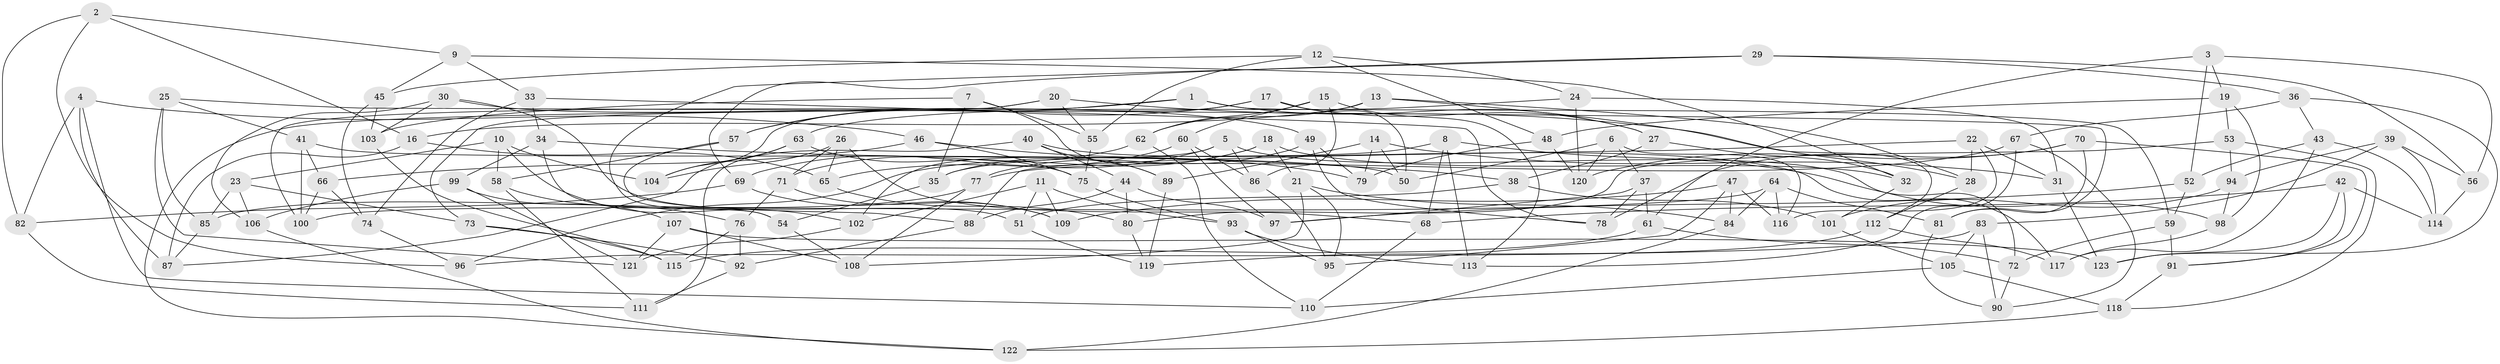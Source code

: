 // Generated by graph-tools (version 1.1) at 2025/50/03/09/25 03:50:56]
// undirected, 123 vertices, 246 edges
graph export_dot {
graph [start="1"]
  node [color=gray90,style=filled];
  1;
  2;
  3;
  4;
  5;
  6;
  7;
  8;
  9;
  10;
  11;
  12;
  13;
  14;
  15;
  16;
  17;
  18;
  19;
  20;
  21;
  22;
  23;
  24;
  25;
  26;
  27;
  28;
  29;
  30;
  31;
  32;
  33;
  34;
  35;
  36;
  37;
  38;
  39;
  40;
  41;
  42;
  43;
  44;
  45;
  46;
  47;
  48;
  49;
  50;
  51;
  52;
  53;
  54;
  55;
  56;
  57;
  58;
  59;
  60;
  61;
  62;
  63;
  64;
  65;
  66;
  67;
  68;
  69;
  70;
  71;
  72;
  73;
  74;
  75;
  76;
  77;
  78;
  79;
  80;
  81;
  82;
  83;
  84;
  85;
  86;
  87;
  88;
  89;
  90;
  91;
  92;
  93;
  94;
  95;
  96;
  97;
  98;
  99;
  100;
  101;
  102;
  103;
  104;
  105;
  106;
  107;
  108;
  109;
  110;
  111;
  112;
  113;
  114;
  115;
  116;
  117;
  118;
  119;
  120;
  121;
  122;
  123;
  1 -- 122;
  1 -- 27;
  1 -- 57;
  1 -- 59;
  2 -- 16;
  2 -- 82;
  2 -- 9;
  2 -- 96;
  3 -- 61;
  3 -- 56;
  3 -- 19;
  3 -- 52;
  4 -- 110;
  4 -- 87;
  4 -- 46;
  4 -- 82;
  5 -- 65;
  5 -- 98;
  5 -- 86;
  5 -- 102;
  6 -- 50;
  6 -- 37;
  6 -- 116;
  6 -- 120;
  7 -- 89;
  7 -- 35;
  7 -- 55;
  7 -- 103;
  8 -- 72;
  8 -- 35;
  8 -- 113;
  8 -- 68;
  9 -- 32;
  9 -- 45;
  9 -- 33;
  10 -- 23;
  10 -- 58;
  10 -- 102;
  10 -- 104;
  11 -- 93;
  11 -- 51;
  11 -- 109;
  11 -- 102;
  12 -- 48;
  12 -- 24;
  12 -- 55;
  12 -- 45;
  13 -- 28;
  13 -- 16;
  13 -- 112;
  13 -- 62;
  14 -- 50;
  14 -- 79;
  14 -- 89;
  14 -- 31;
  15 -- 62;
  15 -- 86;
  15 -- 113;
  15 -- 60;
  16 -- 65;
  16 -- 87;
  17 -- 50;
  17 -- 57;
  17 -- 104;
  17 -- 27;
  18 -- 21;
  18 -- 96;
  18 -- 32;
  18 -- 35;
  19 -- 53;
  19 -- 48;
  19 -- 98;
  20 -- 28;
  20 -- 55;
  20 -- 100;
  20 -- 73;
  21 -- 95;
  21 -- 84;
  21 -- 108;
  22 -- 116;
  22 -- 31;
  22 -- 28;
  22 -- 88;
  23 -- 106;
  23 -- 85;
  23 -- 73;
  24 -- 31;
  24 -- 63;
  24 -- 120;
  25 -- 85;
  25 -- 41;
  25 -- 121;
  25 -- 81;
  26 -- 71;
  26 -- 65;
  26 -- 104;
  26 -- 68;
  27 -- 38;
  27 -- 32;
  28 -- 112;
  29 -- 36;
  29 -- 69;
  29 -- 56;
  29 -- 54;
  30 -- 51;
  30 -- 106;
  30 -- 103;
  30 -- 49;
  31 -- 123;
  32 -- 101;
  33 -- 34;
  33 -- 74;
  33 -- 78;
  34 -- 54;
  34 -- 99;
  34 -- 38;
  35 -- 54;
  36 -- 67;
  36 -- 43;
  36 -- 123;
  37 -- 97;
  37 -- 78;
  37 -- 61;
  38 -- 101;
  38 -- 51;
  39 -- 94;
  39 -- 56;
  39 -- 114;
  39 -- 83;
  40 -- 44;
  40 -- 111;
  40 -- 89;
  40 -- 117;
  41 -- 100;
  41 -- 66;
  41 -- 50;
  42 -- 123;
  42 -- 91;
  42 -- 68;
  42 -- 114;
  43 -- 114;
  43 -- 52;
  43 -- 117;
  44 -- 80;
  44 -- 88;
  44 -- 97;
  45 -- 103;
  45 -- 74;
  46 -- 79;
  46 -- 75;
  46 -- 66;
  47 -- 95;
  47 -- 109;
  47 -- 84;
  47 -- 116;
  48 -- 120;
  48 -- 79;
  49 -- 78;
  49 -- 79;
  49 -- 77;
  51 -- 119;
  52 -- 97;
  52 -- 59;
  53 -- 94;
  53 -- 80;
  53 -- 118;
  54 -- 108;
  55 -- 75;
  56 -- 114;
  57 -- 88;
  57 -- 58;
  58 -- 76;
  58 -- 111;
  59 -- 91;
  59 -- 72;
  60 -- 86;
  60 -- 69;
  60 -- 97;
  61 -- 115;
  61 -- 72;
  62 -- 71;
  62 -- 110;
  63 -- 87;
  63 -- 104;
  63 -- 75;
  64 -- 116;
  64 -- 84;
  64 -- 100;
  64 -- 81;
  65 -- 80;
  66 -- 74;
  66 -- 100;
  67 -- 113;
  67 -- 77;
  67 -- 90;
  68 -- 110;
  69 -- 82;
  69 -- 109;
  70 -- 81;
  70 -- 78;
  70 -- 120;
  70 -- 91;
  71 -- 109;
  71 -- 76;
  72 -- 90;
  73 -- 92;
  73 -- 115;
  74 -- 96;
  75 -- 93;
  76 -- 115;
  76 -- 92;
  77 -- 108;
  77 -- 85;
  80 -- 119;
  81 -- 90;
  82 -- 111;
  83 -- 105;
  83 -- 90;
  83 -- 96;
  84 -- 122;
  85 -- 87;
  86 -- 95;
  88 -- 92;
  89 -- 119;
  91 -- 118;
  92 -- 111;
  93 -- 95;
  93 -- 113;
  94 -- 98;
  94 -- 101;
  98 -- 117;
  99 -- 121;
  99 -- 107;
  99 -- 106;
  101 -- 105;
  102 -- 121;
  103 -- 115;
  105 -- 118;
  105 -- 110;
  106 -- 122;
  107 -- 108;
  107 -- 123;
  107 -- 121;
  112 -- 117;
  112 -- 119;
  118 -- 122;
}
